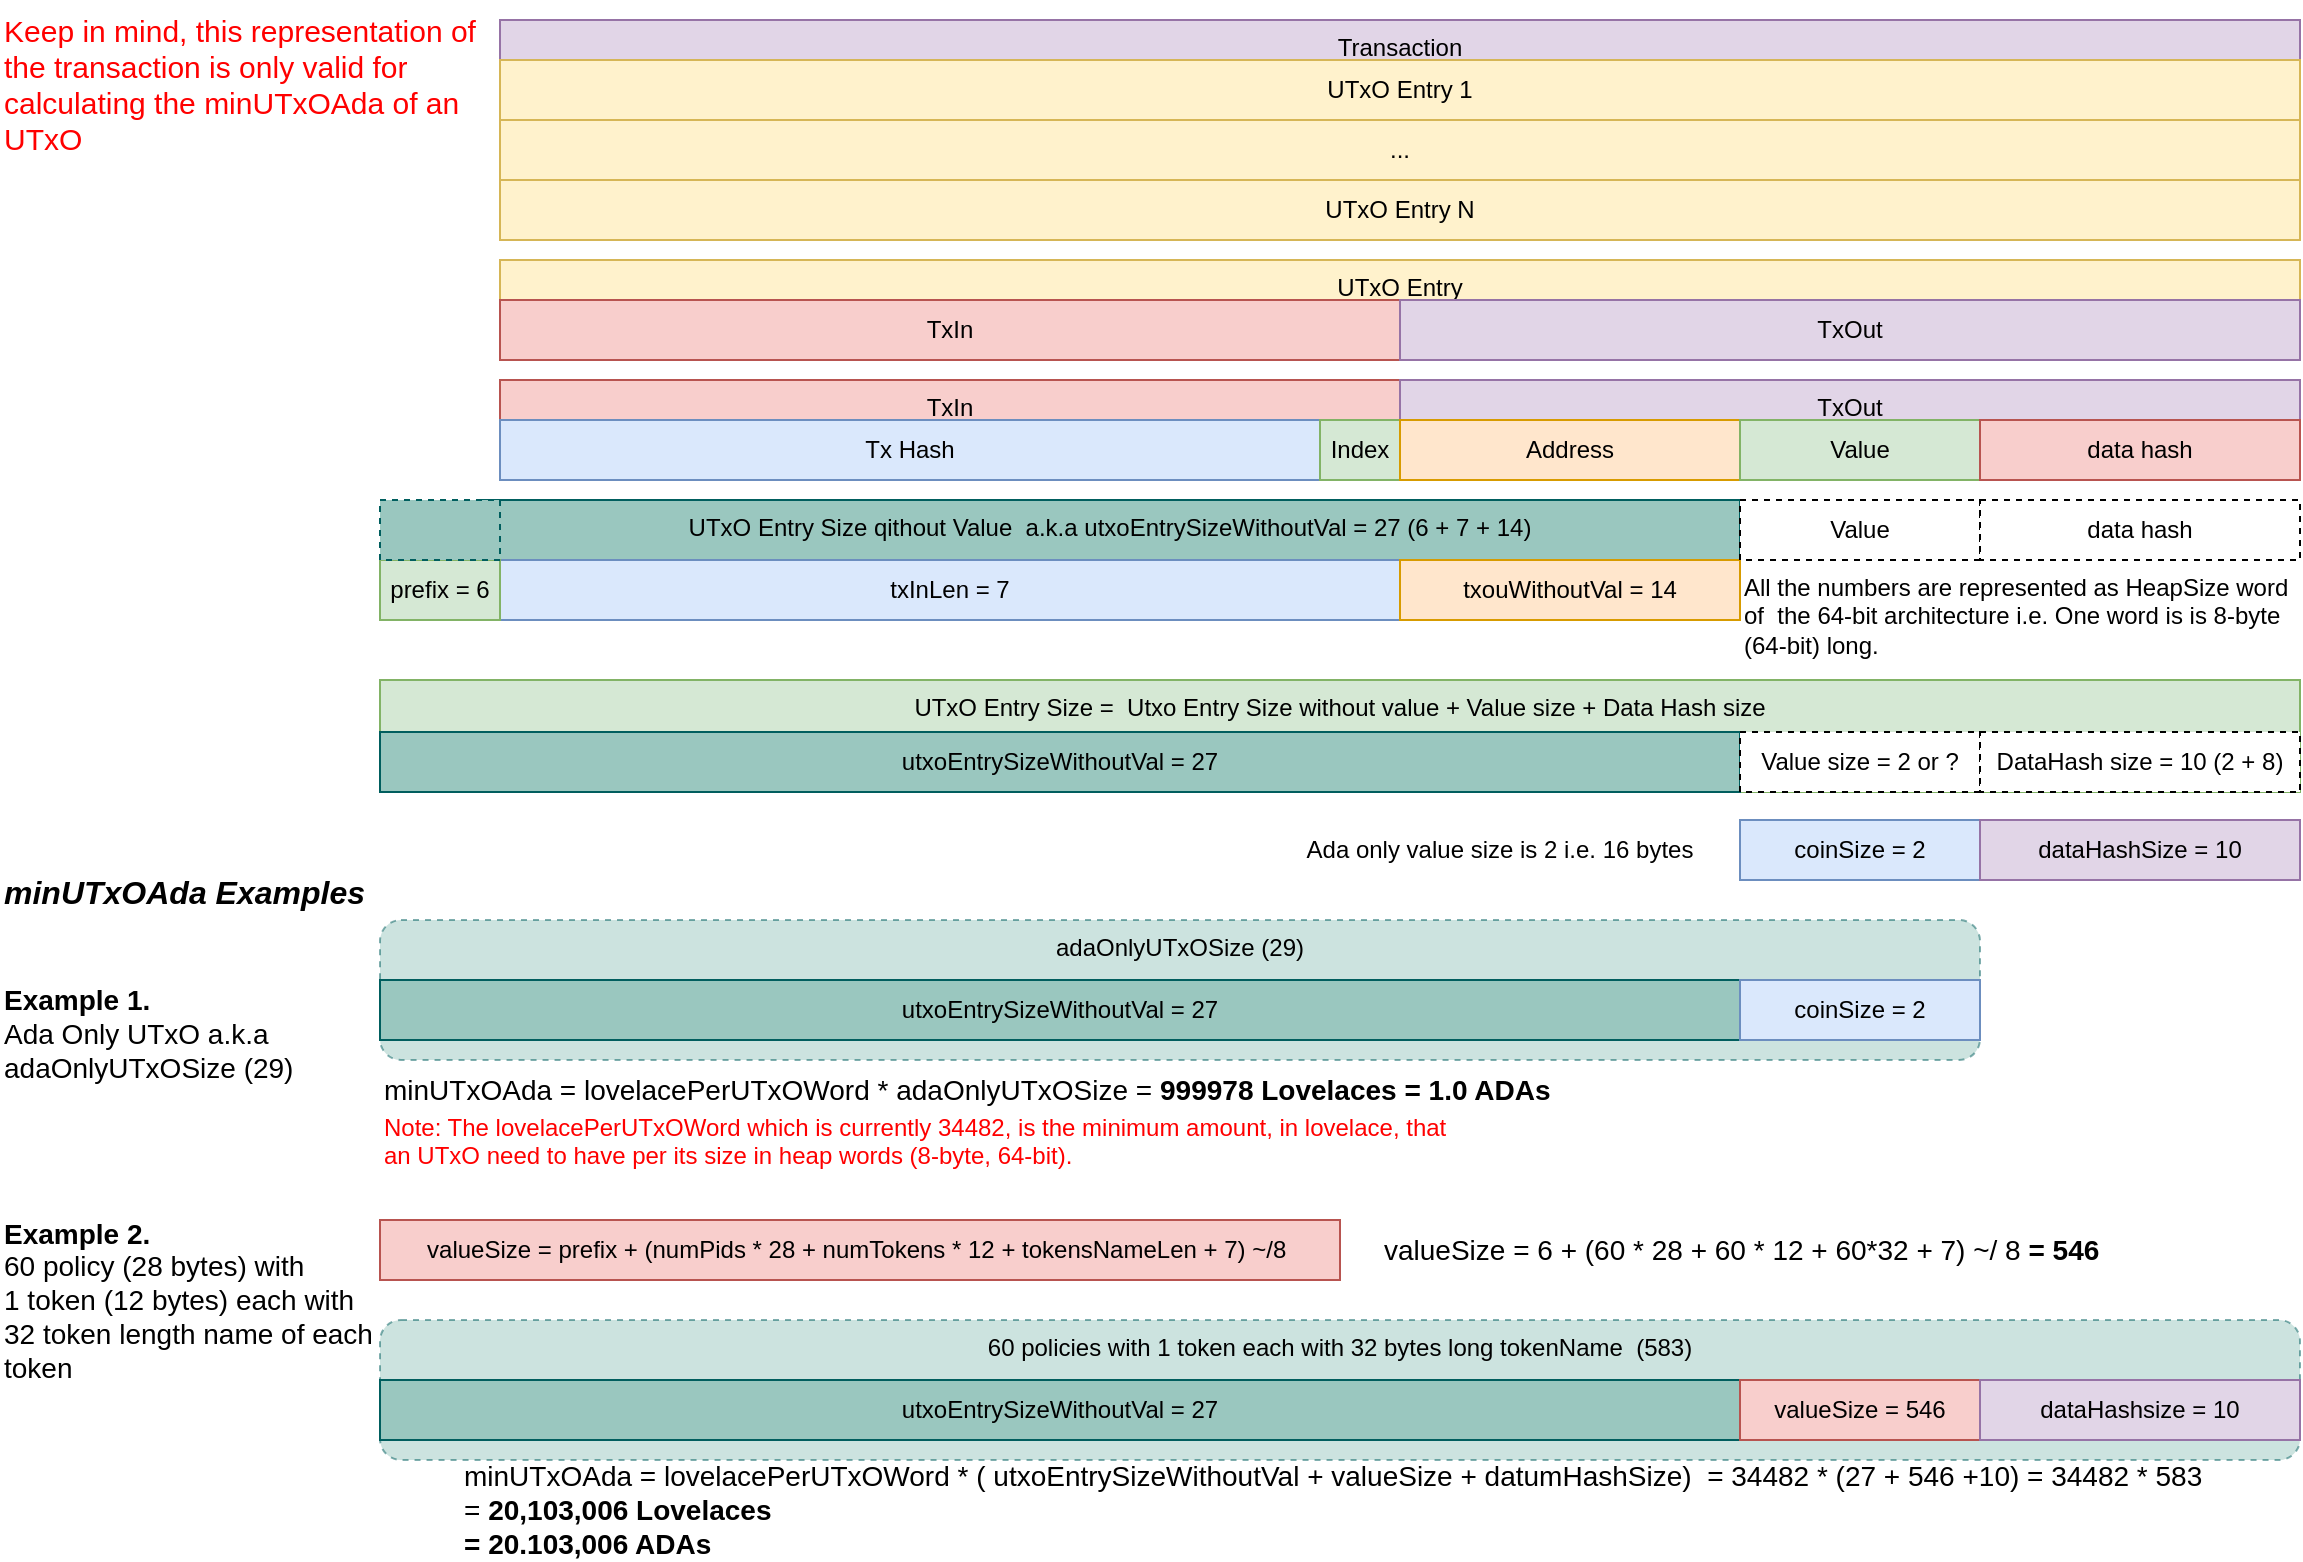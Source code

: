 <mxfile version="15.0.4" type="github">
  <diagram id="-FdmNkB4sGDrSg3uCOA3" name="Page-1">
    <mxGraphModel dx="1398" dy="939" grid="1" gridSize="10" guides="1" tooltips="1" connect="1" arrows="1" fold="1" page="1" pageScale="1" pageWidth="1169" pageHeight="827" math="0" shadow="0">
      <root>
        <mxCell id="0" />
        <mxCell id="1" parent="0" />
        <mxCell id="LOttIvkN2JS158aLjb4N-37" value="60 policies with 1 token each with 32 bytes long tokenName&amp;nbsp; (583)" style="rounded=1;whiteSpace=wrap;html=1;align=center;verticalAlign=top;fillColor=#9AC7BF;strokeColor=#005E5E;opacity=50;dashed=1;" vertex="1" parent="1">
          <mxGeometry x="200" y="690" width="960" height="70" as="geometry" />
        </mxCell>
        <mxCell id="LOttIvkN2JS158aLjb4N-36" value="adaOnlyUTxOSize (29)" style="rounded=1;whiteSpace=wrap;html=1;align=center;verticalAlign=top;fillColor=#9AC7BF;strokeColor=#005E5E;opacity=50;dashed=1;" vertex="1" parent="1">
          <mxGeometry x="200" y="490" width="800" height="70" as="geometry" />
        </mxCell>
        <mxCell id="LOttIvkN2JS158aLjb4N-19" value="UTxO Entry Size =&amp;nbsp; Utxo Entry Size without value + Value size + Data Hash size" style="rounded=0;whiteSpace=wrap;html=1;align=center;verticalAlign=top;fillColor=#d5e8d4;strokeColor=#82b366;" vertex="1" parent="1">
          <mxGeometry x="200" y="370" width="960" height="56" as="geometry" />
        </mxCell>
        <mxCell id="LOttIvkN2JS158aLjb4N-4" value="UTxO Entry" style="rounded=0;whiteSpace=wrap;html=1;fillColor=#fff2cc;strokeColor=#d6b656;align=center;verticalAlign=top;" vertex="1" parent="1">
          <mxGeometry x="260" y="160" width="900" height="50" as="geometry" />
        </mxCell>
        <mxCell id="E5Sh7wMF44b9aMNugCZv-3" value="Transaction" style="rounded=0;whiteSpace=wrap;html=1;fillColor=#e1d5e7;strokeColor=#9673a6;align=center;verticalAlign=top;" parent="1" vertex="1">
          <mxGeometry x="260" y="40" width="900" height="110" as="geometry" />
        </mxCell>
        <mxCell id="E5Sh7wMF44b9aMNugCZv-5" value="UTxO Entry 1" style="rounded=0;whiteSpace=wrap;html=1;fillColor=#fff2cc;strokeColor=#d6b656;align=center;" parent="1" vertex="1">
          <mxGeometry x="260" y="60" width="900" height="30" as="geometry" />
        </mxCell>
        <mxCell id="E5Sh7wMF44b9aMNugCZv-4" value="TxIn" style="rounded=0;whiteSpace=wrap;html=1;fillColor=#f8cecc;strokeColor=#b85450;align=center;" parent="1" vertex="1">
          <mxGeometry x="260" y="180" width="450" height="30" as="geometry" />
        </mxCell>
        <mxCell id="E5Sh7wMF44b9aMNugCZv-8" value="valueSize = prefix + (numPids * 28 + numTokens * 12 + tokensNameLen + 7) ~/8&amp;nbsp;" style="rounded=0;whiteSpace=wrap;html=1;fillColor=#f8cecc;strokeColor=#b85450;align=center;" parent="1" vertex="1">
          <mxGeometry x="200" y="640" width="480" height="30" as="geometry" />
        </mxCell>
        <mxCell id="E5Sh7wMF44b9aMNugCZv-14" value="coinSize = 2" style="rounded=0;whiteSpace=wrap;html=1;fillColor=#dae8fc;strokeColor=#6c8ebf;align=center;" parent="1" vertex="1">
          <mxGeometry x="880" y="440" width="120" height="30" as="geometry" />
        </mxCell>
        <mxCell id="E5Sh7wMF44b9aMNugCZv-15" value="dataHashSize = 10" style="rounded=0;whiteSpace=wrap;html=1;fillColor=#e1d5e7;strokeColor=#9673a6;align=center;" parent="1" vertex="1">
          <mxGeometry x="1000" y="440" width="160" height="30" as="geometry" />
        </mxCell>
        <mxCell id="E5Sh7wMF44b9aMNugCZv-16" value="Example 1. &lt;br&gt;&lt;span style=&quot;font-weight: normal&quot;&gt;Ada Only UTxO a.k.a adaOnlyUTxOSize (29)&lt;/span&gt;" style="text;whiteSpace=wrap;html=1;fontSize=14;fontStyle=1" parent="1" vertex="1">
          <mxGeometry x="10" y="515" width="190" height="85" as="geometry" />
        </mxCell>
        <mxCell id="E5Sh7wMF44b9aMNugCZv-19" value="All the numbers are represented as HeapSize word of&amp;nbsp; the 64-bit architecture i.e. One word is is 8-byte (64-bit) long." style="text;whiteSpace=wrap;html=1;" parent="1" vertex="1">
          <mxGeometry x="880" y="310" width="280" height="54" as="geometry" />
        </mxCell>
        <mxCell id="LOttIvkN2JS158aLjb4N-1" value="TxOut" style="rounded=0;whiteSpace=wrap;html=1;fillColor=#e1d5e7;strokeColor=#9673a6;align=center;" vertex="1" parent="1">
          <mxGeometry x="710" y="180" width="450" height="30" as="geometry" />
        </mxCell>
        <mxCell id="LOttIvkN2JS158aLjb4N-2" value="..." style="rounded=0;whiteSpace=wrap;html=1;fillColor=#fff2cc;strokeColor=#d6b656;align=center;" vertex="1" parent="1">
          <mxGeometry x="260" y="90" width="900" height="30" as="geometry" />
        </mxCell>
        <mxCell id="LOttIvkN2JS158aLjb4N-3" value="UTxO Entry N" style="rounded=0;whiteSpace=wrap;html=1;fillColor=#fff2cc;strokeColor=#d6b656;align=center;" vertex="1" parent="1">
          <mxGeometry x="260" y="120" width="900" height="30" as="geometry" />
        </mxCell>
        <mxCell id="LOttIvkN2JS158aLjb4N-5" value="TxIn" style="rounded=0;whiteSpace=wrap;html=1;fillColor=#f8cecc;strokeColor=#b85450;align=center;verticalAlign=top;" vertex="1" parent="1">
          <mxGeometry x="260" y="220" width="450" height="50" as="geometry" />
        </mxCell>
        <mxCell id="E5Sh7wMF44b9aMNugCZv-1" value="Tx Hash" style="rounded=0;whiteSpace=wrap;html=1;fillColor=#dae8fc;strokeColor=#6c8ebf;align=center;" parent="1" vertex="1">
          <mxGeometry x="260" y="240" width="410" height="30" as="geometry" />
        </mxCell>
        <mxCell id="E5Sh7wMF44b9aMNugCZv-2" value="Index" style="rounded=0;whiteSpace=wrap;html=1;fillColor=#d5e8d4;strokeColor=#82b366;align=center;" parent="1" vertex="1">
          <mxGeometry x="670" y="240" width="40" height="30" as="geometry" />
        </mxCell>
        <mxCell id="LOttIvkN2JS158aLjb4N-6" value="TxOut" style="rounded=0;whiteSpace=wrap;html=1;fillColor=#e1d5e7;strokeColor=#9673a6;align=center;verticalAlign=top;" vertex="1" parent="1">
          <mxGeometry x="710" y="220" width="450" height="50" as="geometry" />
        </mxCell>
        <mxCell id="LOttIvkN2JS158aLjb4N-7" value="Address" style="rounded=0;whiteSpace=wrap;html=1;fillColor=#ffe6cc;strokeColor=#d79b00;align=center;" vertex="1" parent="1">
          <mxGeometry x="710" y="240" width="170" height="30" as="geometry" />
        </mxCell>
        <mxCell id="LOttIvkN2JS158aLjb4N-8" value="Value" style="rounded=0;whiteSpace=wrap;html=1;fillColor=#d5e8d4;strokeColor=#82b366;align=center;" vertex="1" parent="1">
          <mxGeometry x="880" y="240" width="120" height="30" as="geometry" />
        </mxCell>
        <mxCell id="LOttIvkN2JS158aLjb4N-9" value="data hash" style="rounded=0;whiteSpace=wrap;html=1;fillColor=#f8cecc;strokeColor=#b85450;align=center;" vertex="1" parent="1">
          <mxGeometry x="1000" y="240" width="160" height="30" as="geometry" />
        </mxCell>
        <mxCell id="LOttIvkN2JS158aLjb4N-10" value="UTxO Entry Size qithout Value&amp;nbsp; a.k.a utxoEntrySizeWithoutVal = 27 (6 + 7 + 14)" style="rounded=0;whiteSpace=wrap;html=1;align=center;verticalAlign=top;fillColor=#9AC7BF;strokeColor=#005E5E;" vertex="1" parent="1">
          <mxGeometry x="250" y="280" width="630" height="60" as="geometry" />
        </mxCell>
        <mxCell id="LOttIvkN2JS158aLjb4N-11" value="txInLen = 7" style="rounded=0;whiteSpace=wrap;html=1;fillColor=#dae8fc;strokeColor=#6c8ebf;align=center;" vertex="1" parent="1">
          <mxGeometry x="260" y="310" width="450" height="30" as="geometry" />
        </mxCell>
        <mxCell id="LOttIvkN2JS158aLjb4N-12" value="prefix = 6" style="rounded=0;whiteSpace=wrap;html=1;fillColor=#d5e8d4;strokeColor=#82b366;align=center;" vertex="1" parent="1">
          <mxGeometry x="200" y="310" width="60" height="30" as="geometry" />
        </mxCell>
        <mxCell id="LOttIvkN2JS158aLjb4N-13" value="txouWithoutVal = 14" style="rounded=0;whiteSpace=wrap;html=1;fillColor=#ffe6cc;strokeColor=#d79b00;align=center;" vertex="1" parent="1">
          <mxGeometry x="710" y="310" width="170" height="30" as="geometry" />
        </mxCell>
        <mxCell id="LOttIvkN2JS158aLjb4N-14" value="utxoEntrySizeWithoutVal = 27" style="rounded=0;whiteSpace=wrap;html=1;align=center;verticalAlign=middle;fillColor=#9AC7BF;strokeColor=#005E5E;" vertex="1" parent="1">
          <mxGeometry x="200" y="396" width="680" height="30" as="geometry" />
        </mxCell>
        <mxCell id="LOttIvkN2JS158aLjb4N-15" value="Value" style="rounded=0;whiteSpace=wrap;html=1;align=center;dashed=1;" vertex="1" parent="1">
          <mxGeometry x="880" y="280" width="120" height="30" as="geometry" />
        </mxCell>
        <mxCell id="LOttIvkN2JS158aLjb4N-16" value="data hash" style="rounded=0;whiteSpace=wrap;html=1;align=center;dashed=1;" vertex="1" parent="1">
          <mxGeometry x="1000" y="280" width="160" height="30" as="geometry" />
        </mxCell>
        <mxCell id="LOttIvkN2JS158aLjb4N-17" value="Value size = 2 or ?" style="rounded=0;whiteSpace=wrap;html=1;align=center;dashed=1;" vertex="1" parent="1">
          <mxGeometry x="880" y="396" width="120" height="30" as="geometry" />
        </mxCell>
        <mxCell id="LOttIvkN2JS158aLjb4N-18" value="DataHash size = 10 (2 + 8)" style="rounded=0;whiteSpace=wrap;html=1;align=center;dashed=1;" vertex="1" parent="1">
          <mxGeometry x="1000" y="396" width="160" height="30" as="geometry" />
        </mxCell>
        <mxCell id="LOttIvkN2JS158aLjb4N-20" value="&lt;b style=&quot;font-size: 14px&quot;&gt;Example 2.&lt;/b&gt;&lt;br style=&quot;font-size: 14px&quot;&gt;60 policy (28 bytes) with&lt;br style=&quot;font-size: 14px&quot;&gt;&lt;div style=&quot;font-size: 14px&quot;&gt;&lt;span style=&quot;font-size: 14px&quot;&gt;1 token (12 bytes) each with&amp;nbsp;&lt;/span&gt;&lt;/div&gt;&lt;div style=&quot;font-size: 14px&quot;&gt;&lt;span style=&quot;font-size: 14px&quot;&gt;32 token length name of each token&lt;/span&gt;&lt;/div&gt;" style="text;html=1;strokeColor=none;fillColor=none;align=left;verticalAlign=middle;whiteSpace=wrap;rounded=0;dashed=1;fontSize=14;" vertex="1" parent="1">
          <mxGeometry x="10" y="630" width="190" height="100" as="geometry" />
        </mxCell>
        <mxCell id="LOttIvkN2JS158aLjb4N-21" value="" style="rounded=0;whiteSpace=wrap;html=1;align=center;verticalAlign=top;fillColor=#9AC7BF;strokeColor=#005E5E;dashed=1;" vertex="1" parent="1">
          <mxGeometry x="200" y="280" width="60" height="30" as="geometry" />
        </mxCell>
        <mxCell id="LOttIvkN2JS158aLjb4N-24" value="utxoEntrySizeWithoutVal = 27" style="rounded=0;whiteSpace=wrap;html=1;align=center;verticalAlign=middle;fillColor=#9AC7BF;strokeColor=#005E5E;" vertex="1" parent="1">
          <mxGeometry x="200" y="520" width="680" height="30" as="geometry" />
        </mxCell>
        <mxCell id="LOttIvkN2JS158aLjb4N-25" value="coinSize = 2" style="rounded=0;whiteSpace=wrap;html=1;fillColor=#dae8fc;strokeColor=#6c8ebf;align=center;" vertex="1" parent="1">
          <mxGeometry x="880" y="520" width="120" height="30" as="geometry" />
        </mxCell>
        <mxCell id="LOttIvkN2JS158aLjb4N-26" value="utxoEntrySizeWithoutVal = 27" style="rounded=0;whiteSpace=wrap;html=1;align=center;verticalAlign=middle;fillColor=#9AC7BF;strokeColor=#005E5E;" vertex="1" parent="1">
          <mxGeometry x="200" y="720" width="680" height="30" as="geometry" />
        </mxCell>
        <mxCell id="LOttIvkN2JS158aLjb4N-27" value="valueSize = 546" style="rounded=0;whiteSpace=wrap;html=1;fillColor=#f8cecc;strokeColor=#b85450;align=center;" vertex="1" parent="1">
          <mxGeometry x="880" y="720" width="120" height="30" as="geometry" />
        </mxCell>
        <mxCell id="LOttIvkN2JS158aLjb4N-28" value="dataHashsize = 10" style="rounded=0;whiteSpace=wrap;html=1;fillColor=#e1d5e7;strokeColor=#9673a6;align=center;" vertex="1" parent="1">
          <mxGeometry x="1000" y="720" width="160" height="30" as="geometry" />
        </mxCell>
        <mxCell id="LOttIvkN2JS158aLjb4N-29" value="minUTxOAda Examples" style="text;whiteSpace=wrap;html=1;fontSize=16;fontStyle=3" vertex="1" parent="1">
          <mxGeometry x="10" y="460" width="220" height="30" as="geometry" />
        </mxCell>
        <mxCell id="LOttIvkN2JS158aLjb4N-30" value="&lt;span style=&quot;font-weight: normal&quot;&gt;minUTxOAda =&amp;nbsp;lovelacePerUTxOWord * adaOnlyUTxOSize&lt;/span&gt;&lt;span style=&quot;font-size: 14px&quot;&gt;&lt;span style=&quot;font-weight: normal&quot;&gt;&amp;nbsp;=&lt;/span&gt; 999978 Lovelaces = 1.0 ADAs&lt;/span&gt;" style="text;whiteSpace=wrap;html=1;verticalAlign=middle;align=left;fontSize=14;fontStyle=1" vertex="1" parent="1">
          <mxGeometry x="200" y="560" width="760" height="30" as="geometry" />
        </mxCell>
        <mxCell id="LOttIvkN2JS158aLjb4N-33" value="&lt;span style=&quot;font-weight: normal&quot;&gt;minUTxOAda =&amp;nbsp;lovelacePerUTxOWord * ( utxoEntrySizeWithoutVal + valueSize + datumHashSize)&amp;nbsp; = 34482 * (27 + 546 +10) = 34482 * 583&lt;br&gt;= &lt;/span&gt;20,103,006 Lovelaces &lt;br&gt;= 20.103,006 ADAs&amp;nbsp;" style="text;whiteSpace=wrap;html=1;verticalAlign=middle;align=left;fontSize=14;fontStyle=1" vertex="1" parent="1">
          <mxGeometry x="240" y="760" width="920" height="50" as="geometry" />
        </mxCell>
        <mxCell id="LOttIvkN2JS158aLjb4N-34" value="&lt;span style=&quot;font-weight: normal&quot;&gt;valueSize =&amp;nbsp;6 + (60 * 28 + 60 * 12 + 60*32 + 7) ~/ 8&lt;/span&gt;&amp;nbsp;&lt;span style=&quot;font-size: 14px&quot;&gt;= 546&lt;/span&gt;" style="text;whiteSpace=wrap;html=1;verticalAlign=middle;align=left;fontSize=14;fontStyle=1" vertex="1" parent="1">
          <mxGeometry x="700" y="640" width="450" height="30" as="geometry" />
        </mxCell>
        <mxCell id="LOttIvkN2JS158aLjb4N-38" value="Keep in mind, this representation of the transaction is only valid for calculating the minUTxOAda of an UTxO" style="text;html=1;strokeColor=none;fillColor=none;align=left;verticalAlign=top;whiteSpace=wrap;rounded=0;dashed=1;fontSize=15;fontColor=#FF0000;opacity=50;" vertex="1" parent="1">
          <mxGeometry x="10" y="30" width="240" height="170" as="geometry" />
        </mxCell>
        <mxCell id="LOttIvkN2JS158aLjb4N-39" value="Ada only value size is 2 i.e. 16 bytes" style="text;html=1;strokeColor=none;fillColor=none;align=center;verticalAlign=middle;whiteSpace=wrap;rounded=0;dashed=1;fontSize=12;opacity=50;" vertex="1" parent="1">
          <mxGeometry x="650" y="440" width="220" height="30" as="geometry" />
        </mxCell>
        <mxCell id="LOttIvkN2JS158aLjb4N-40" value="Note: The lovelacePerUTxOWord which is currently 34482, is the minimum amount, in lovelace, that&amp;nbsp;&lt;br&gt;an UTxO need to have per its size in heap words (8-byte, 64-bit)." style="text;whiteSpace=wrap;html=1;fontSize=12;fontColor=#FF0000;" vertex="1" parent="1">
          <mxGeometry x="200" y="580" width="550" height="50" as="geometry" />
        </mxCell>
      </root>
    </mxGraphModel>
  </diagram>
</mxfile>
